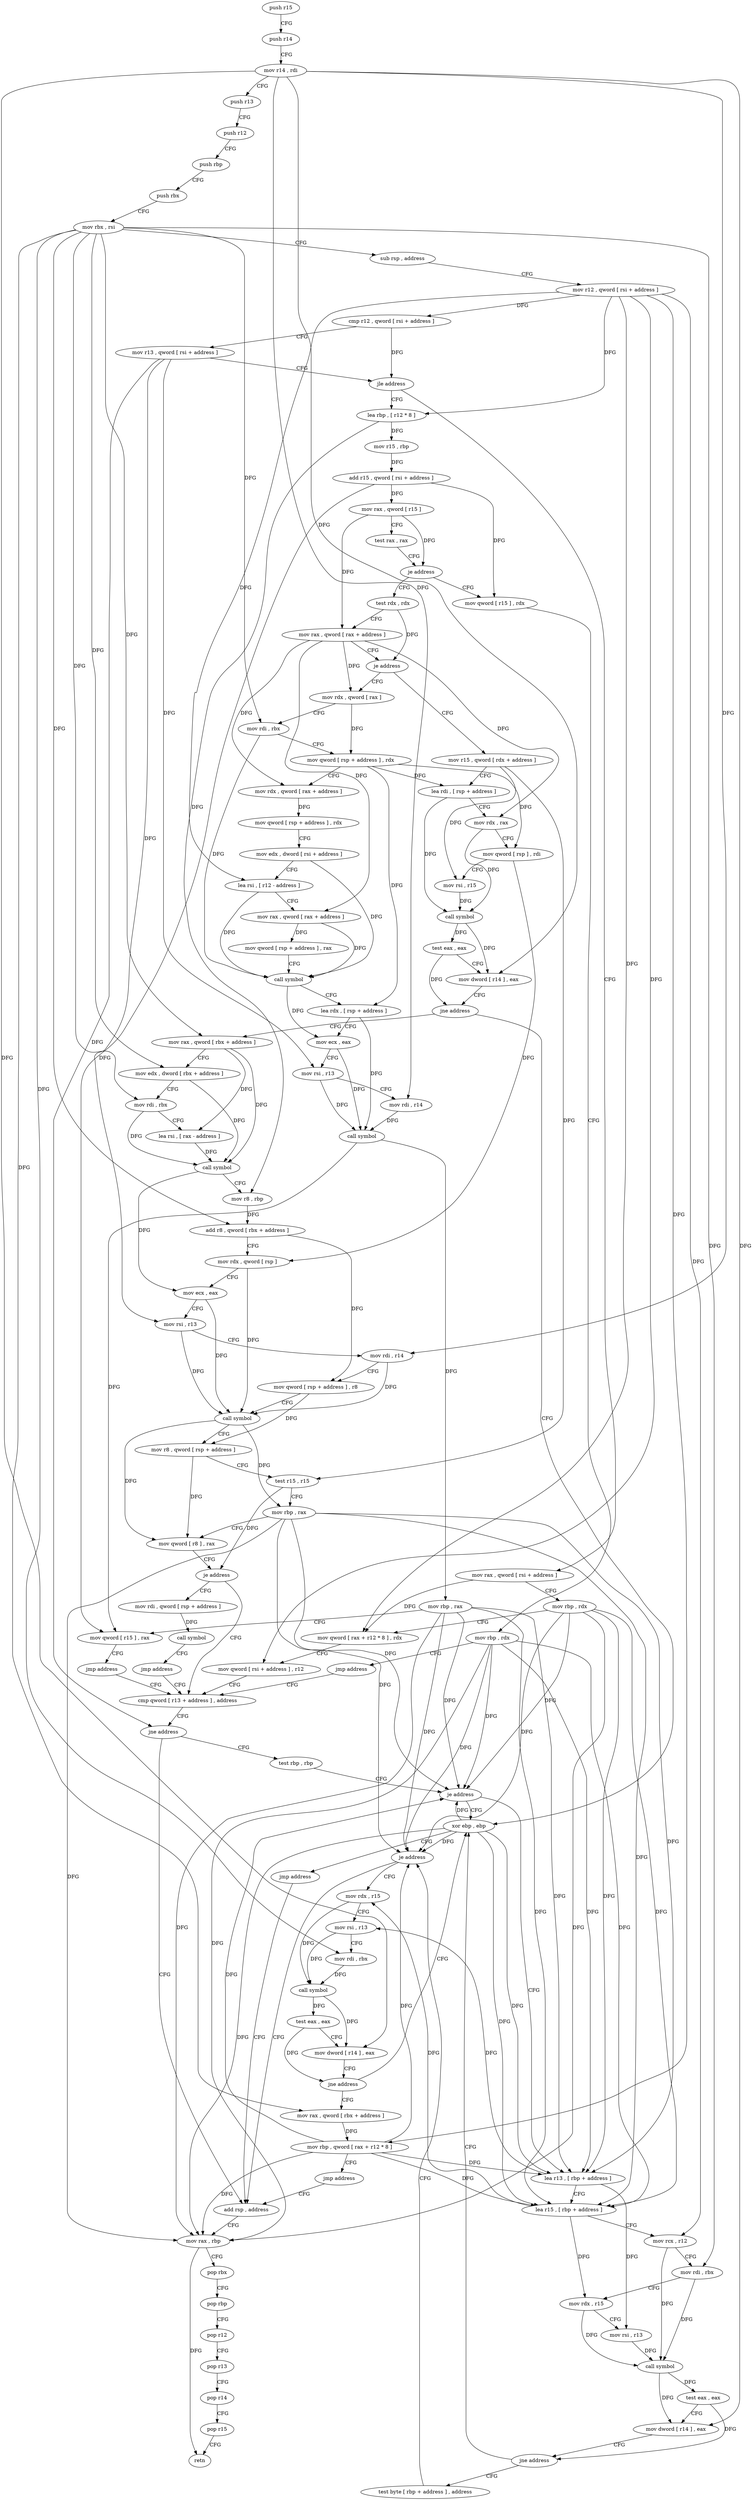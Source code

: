 digraph "func" {
"4261952" [label = "push r15" ]
"4261954" [label = "push r14" ]
"4261956" [label = "mov r14 , rdi" ]
"4261959" [label = "push r13" ]
"4261961" [label = "push r12" ]
"4261963" [label = "push rbp" ]
"4261964" [label = "push rbx" ]
"4261965" [label = "mov rbx , rsi" ]
"4261968" [label = "sub rsp , address" ]
"4261972" [label = "mov r12 , qword [ rsi + address ]" ]
"4261976" [label = "cmp r12 , qword [ rsi + address ]" ]
"4261983" [label = "mov r13 , qword [ rsi + address ]" ]
"4261990" [label = "jle address" ]
"4262048" [label = "lea rbp , [ r12 * 8 ]" ]
"4261992" [label = "mov rax , qword [ rsi + address ]" ]
"4262056" [label = "mov r15 , rbp" ]
"4262059" [label = "add r15 , qword [ rsi + address ]" ]
"4262066" [label = "mov rax , qword [ r15 ]" ]
"4262069" [label = "test rax , rax" ]
"4262072" [label = "je address" ]
"4262224" [label = "mov qword [ r15 ] , rdx" ]
"4262078" [label = "test rdx , rdx" ]
"4261999" [label = "mov rbp , rdx" ]
"4262002" [label = "mov qword [ rax + r12 * 8 ] , rdx" ]
"4262006" [label = "mov qword [ rsi + address ] , r12" ]
"4262013" [label = "cmp qword [ r13 + address ] , address" ]
"4262227" [label = "mov rbp , rdx" ]
"4262230" [label = "jmp address" ]
"4262081" [label = "mov rax , qword [ rax + address ]" ]
"4262085" [label = "je address" ]
"4262240" [label = "mov rdx , qword [ rax ]" ]
"4262091" [label = "mov r15 , qword [ rdx + address ]" ]
"4262320" [label = "test rbp , rbp" ]
"4262323" [label = "je address" ]
"4262408" [label = "xor ebp , ebp" ]
"4262325" [label = "lea r13 , [ rbp + address ]" ]
"4262027" [label = "add rsp , address" ]
"4262031" [label = "mov rax , rbp" ]
"4262034" [label = "pop rbx" ]
"4262035" [label = "pop rbp" ]
"4262036" [label = "pop r12" ]
"4262038" [label = "pop r13" ]
"4262040" [label = "pop r14" ]
"4262042" [label = "pop r15" ]
"4262044" [label = "retn" ]
"4262021" [label = "jne address" ]
"4262243" [label = "mov rdi , rbx" ]
"4262246" [label = "mov qword [ rsp + address ] , rdx" ]
"4262251" [label = "mov rdx , qword [ rax + address ]" ]
"4262255" [label = "mov qword [ rsp + address ] , rdx" ]
"4262260" [label = "mov edx , dword [ rsi + address ]" ]
"4262266" [label = "lea rsi , [ r12 - address ]" ]
"4262271" [label = "mov rax , qword [ rax + address ]" ]
"4262275" [label = "mov qword [ rsp + address ] , rax" ]
"4262280" [label = "call symbol" ]
"4262285" [label = "lea rdx , [ rsp + address ]" ]
"4262290" [label = "mov ecx , eax" ]
"4262292" [label = "mov rsi , r13" ]
"4262295" [label = "mov rdi , r14" ]
"4262298" [label = "call symbol" ]
"4262303" [label = "mov rbp , rax" ]
"4262306" [label = "mov qword [ r15 ] , rax" ]
"4262309" [label = "jmp address" ]
"4262095" [label = "lea rdi , [ rsp + address ]" ]
"4262100" [label = "mov rdx , rax" ]
"4262103" [label = "mov qword [ rsp ] , rdi" ]
"4262107" [label = "mov rsi , r15" ]
"4262110" [label = "call symbol" ]
"4262115" [label = "test eax , eax" ]
"4262117" [label = "mov dword [ r14 ] , eax" ]
"4262120" [label = "jne address" ]
"4262126" [label = "mov rax , qword [ rbx + address ]" ]
"4262410" [label = "jmp address" ]
"4262329" [label = "lea r15 , [ rbp + address ]" ]
"4262333" [label = "mov rcx , r12" ]
"4262336" [label = "mov rdi , rbx" ]
"4262339" [label = "mov rdx , r15" ]
"4262342" [label = "mov rsi , r13" ]
"4262345" [label = "call symbol" ]
"4262350" [label = "test eax , eax" ]
"4262352" [label = "mov dword [ r14 ] , eax" ]
"4262355" [label = "jne address" ]
"4262357" [label = "test byte [ rbp + address ] , address" ]
"4262130" [label = "mov edx , dword [ rbx + address ]" ]
"4262136" [label = "mov rdi , rbx" ]
"4262139" [label = "lea rsi , [ rax - address ]" ]
"4262143" [label = "call symbol" ]
"4262148" [label = "mov r8 , rbp" ]
"4262151" [label = "add r8 , qword [ rbx + address ]" ]
"4262158" [label = "mov rdx , qword [ rsp ]" ]
"4262162" [label = "mov ecx , eax" ]
"4262164" [label = "mov rsi , r13" ]
"4262167" [label = "mov rdi , r14" ]
"4262170" [label = "mov qword [ rsp + address ] , r8" ]
"4262175" [label = "call symbol" ]
"4262180" [label = "mov r8 , qword [ rsp + address ]" ]
"4262185" [label = "test r15 , r15" ]
"4262188" [label = "mov rbp , rax" ]
"4262191" [label = "mov qword [ r8 ] , rax" ]
"4262194" [label = "je address" ]
"4262200" [label = "mov rdi , qword [ rsp + address ]" ]
"4262361" [label = "je address" ]
"4262367" [label = "mov rdx , r15" ]
"4262205" [label = "call symbol" ]
"4262210" [label = "jmp address" ]
"4262370" [label = "mov rsi , r13" ]
"4262373" [label = "mov rdi , rbx" ]
"4262376" [label = "call symbol" ]
"4262381" [label = "test eax , eax" ]
"4262383" [label = "mov dword [ r14 ] , eax" ]
"4262386" [label = "jne address" ]
"4262388" [label = "mov rax , qword [ rbx + address ]" ]
"4262395" [label = "mov rbp , qword [ rax + r12 * 8 ]" ]
"4262399" [label = "jmp address" ]
"4261952" -> "4261954" [ label = "CFG" ]
"4261954" -> "4261956" [ label = "CFG" ]
"4261956" -> "4261959" [ label = "CFG" ]
"4261956" -> "4262295" [ label = "DFG" ]
"4261956" -> "4262117" [ label = "DFG" ]
"4261956" -> "4262167" [ label = "DFG" ]
"4261956" -> "4262352" [ label = "DFG" ]
"4261956" -> "4262383" [ label = "DFG" ]
"4261959" -> "4261961" [ label = "CFG" ]
"4261961" -> "4261963" [ label = "CFG" ]
"4261963" -> "4261964" [ label = "CFG" ]
"4261964" -> "4261965" [ label = "CFG" ]
"4261965" -> "4261968" [ label = "CFG" ]
"4261965" -> "4262243" [ label = "DFG" ]
"4261965" -> "4262126" [ label = "DFG" ]
"4261965" -> "4262130" [ label = "DFG" ]
"4261965" -> "4262136" [ label = "DFG" ]
"4261965" -> "4262151" [ label = "DFG" ]
"4261965" -> "4262336" [ label = "DFG" ]
"4261965" -> "4262373" [ label = "DFG" ]
"4261965" -> "4262388" [ label = "DFG" ]
"4261968" -> "4261972" [ label = "CFG" ]
"4261972" -> "4261976" [ label = "DFG" ]
"4261972" -> "4262048" [ label = "DFG" ]
"4261972" -> "4262002" [ label = "DFG" ]
"4261972" -> "4262006" [ label = "DFG" ]
"4261972" -> "4262266" [ label = "DFG" ]
"4261972" -> "4262333" [ label = "DFG" ]
"4261972" -> "4262395" [ label = "DFG" ]
"4261976" -> "4261983" [ label = "CFG" ]
"4261976" -> "4261990" [ label = "DFG" ]
"4261983" -> "4261990" [ label = "CFG" ]
"4261983" -> "4262021" [ label = "DFG" ]
"4261983" -> "4262292" [ label = "DFG" ]
"4261983" -> "4262164" [ label = "DFG" ]
"4261990" -> "4262048" [ label = "CFG" ]
"4261990" -> "4261992" [ label = "CFG" ]
"4262048" -> "4262056" [ label = "DFG" ]
"4262048" -> "4262148" [ label = "DFG" ]
"4261992" -> "4261999" [ label = "CFG" ]
"4261992" -> "4262002" [ label = "DFG" ]
"4262056" -> "4262059" [ label = "DFG" ]
"4262059" -> "4262066" [ label = "DFG" ]
"4262059" -> "4262224" [ label = "DFG" ]
"4262059" -> "4262306" [ label = "DFG" ]
"4262066" -> "4262069" [ label = "CFG" ]
"4262066" -> "4262072" [ label = "DFG" ]
"4262066" -> "4262081" [ label = "DFG" ]
"4262069" -> "4262072" [ label = "CFG" ]
"4262072" -> "4262224" [ label = "CFG" ]
"4262072" -> "4262078" [ label = "CFG" ]
"4262224" -> "4262227" [ label = "CFG" ]
"4262078" -> "4262081" [ label = "CFG" ]
"4262078" -> "4262085" [ label = "DFG" ]
"4261999" -> "4262002" [ label = "CFG" ]
"4261999" -> "4262323" [ label = "DFG" ]
"4261999" -> "4262031" [ label = "DFG" ]
"4261999" -> "4262325" [ label = "DFG" ]
"4261999" -> "4262329" [ label = "DFG" ]
"4261999" -> "4262361" [ label = "DFG" ]
"4262002" -> "4262006" [ label = "CFG" ]
"4262006" -> "4262013" [ label = "CFG" ]
"4262013" -> "4262021" [ label = "CFG" ]
"4262227" -> "4262230" [ label = "CFG" ]
"4262227" -> "4262323" [ label = "DFG" ]
"4262227" -> "4262031" [ label = "DFG" ]
"4262227" -> "4262325" [ label = "DFG" ]
"4262227" -> "4262329" [ label = "DFG" ]
"4262227" -> "4262361" [ label = "DFG" ]
"4262230" -> "4262013" [ label = "CFG" ]
"4262081" -> "4262085" [ label = "CFG" ]
"4262081" -> "4262240" [ label = "DFG" ]
"4262081" -> "4262251" [ label = "DFG" ]
"4262081" -> "4262271" [ label = "DFG" ]
"4262081" -> "4262100" [ label = "DFG" ]
"4262085" -> "4262240" [ label = "CFG" ]
"4262085" -> "4262091" [ label = "CFG" ]
"4262240" -> "4262243" [ label = "CFG" ]
"4262240" -> "4262246" [ label = "DFG" ]
"4262091" -> "4262095" [ label = "CFG" ]
"4262091" -> "4262107" [ label = "DFG" ]
"4262091" -> "4262185" [ label = "DFG" ]
"4262320" -> "4262323" [ label = "CFG" ]
"4262323" -> "4262408" [ label = "CFG" ]
"4262323" -> "4262325" [ label = "CFG" ]
"4262408" -> "4262410" [ label = "CFG" ]
"4262408" -> "4262323" [ label = "DFG" ]
"4262408" -> "4262031" [ label = "DFG" ]
"4262408" -> "4262325" [ label = "DFG" ]
"4262408" -> "4262329" [ label = "DFG" ]
"4262408" -> "4262361" [ label = "DFG" ]
"4262325" -> "4262329" [ label = "CFG" ]
"4262325" -> "4262342" [ label = "DFG" ]
"4262325" -> "4262370" [ label = "DFG" ]
"4262027" -> "4262031" [ label = "CFG" ]
"4262031" -> "4262034" [ label = "CFG" ]
"4262031" -> "4262044" [ label = "DFG" ]
"4262034" -> "4262035" [ label = "CFG" ]
"4262035" -> "4262036" [ label = "CFG" ]
"4262036" -> "4262038" [ label = "CFG" ]
"4262038" -> "4262040" [ label = "CFG" ]
"4262040" -> "4262042" [ label = "CFG" ]
"4262042" -> "4262044" [ label = "CFG" ]
"4262021" -> "4262320" [ label = "CFG" ]
"4262021" -> "4262027" [ label = "CFG" ]
"4262243" -> "4262246" [ label = "CFG" ]
"4262243" -> "4262280" [ label = "DFG" ]
"4262246" -> "4262251" [ label = "CFG" ]
"4262246" -> "4262285" [ label = "DFG" ]
"4262246" -> "4262095" [ label = "DFG" ]
"4262246" -> "4262103" [ label = "DFG" ]
"4262251" -> "4262255" [ label = "DFG" ]
"4262255" -> "4262260" [ label = "CFG" ]
"4262260" -> "4262266" [ label = "CFG" ]
"4262260" -> "4262280" [ label = "DFG" ]
"4262266" -> "4262271" [ label = "CFG" ]
"4262266" -> "4262280" [ label = "DFG" ]
"4262271" -> "4262275" [ label = "DFG" ]
"4262271" -> "4262280" [ label = "DFG" ]
"4262275" -> "4262280" [ label = "CFG" ]
"4262280" -> "4262285" [ label = "CFG" ]
"4262280" -> "4262290" [ label = "DFG" ]
"4262285" -> "4262290" [ label = "CFG" ]
"4262285" -> "4262298" [ label = "DFG" ]
"4262290" -> "4262292" [ label = "CFG" ]
"4262290" -> "4262298" [ label = "DFG" ]
"4262292" -> "4262295" [ label = "CFG" ]
"4262292" -> "4262298" [ label = "DFG" ]
"4262295" -> "4262298" [ label = "DFG" ]
"4262298" -> "4262303" [ label = "DFG" ]
"4262298" -> "4262306" [ label = "DFG" ]
"4262303" -> "4262306" [ label = "CFG" ]
"4262303" -> "4262323" [ label = "DFG" ]
"4262303" -> "4262031" [ label = "DFG" ]
"4262303" -> "4262325" [ label = "DFG" ]
"4262303" -> "4262329" [ label = "DFG" ]
"4262303" -> "4262361" [ label = "DFG" ]
"4262306" -> "4262309" [ label = "CFG" ]
"4262309" -> "4262013" [ label = "CFG" ]
"4262095" -> "4262100" [ label = "CFG" ]
"4262095" -> "4262110" [ label = "DFG" ]
"4262100" -> "4262103" [ label = "CFG" ]
"4262100" -> "4262110" [ label = "DFG" ]
"4262103" -> "4262107" [ label = "CFG" ]
"4262103" -> "4262158" [ label = "DFG" ]
"4262107" -> "4262110" [ label = "DFG" ]
"4262110" -> "4262115" [ label = "DFG" ]
"4262110" -> "4262117" [ label = "DFG" ]
"4262115" -> "4262117" [ label = "CFG" ]
"4262115" -> "4262120" [ label = "DFG" ]
"4262117" -> "4262120" [ label = "CFG" ]
"4262120" -> "4262408" [ label = "CFG" ]
"4262120" -> "4262126" [ label = "CFG" ]
"4262126" -> "4262130" [ label = "CFG" ]
"4262126" -> "4262139" [ label = "DFG" ]
"4262126" -> "4262143" [ label = "DFG" ]
"4262410" -> "4262027" [ label = "CFG" ]
"4262329" -> "4262333" [ label = "CFG" ]
"4262329" -> "4262339" [ label = "DFG" ]
"4262329" -> "4262367" [ label = "DFG" ]
"4262333" -> "4262336" [ label = "CFG" ]
"4262333" -> "4262345" [ label = "DFG" ]
"4262336" -> "4262339" [ label = "CFG" ]
"4262336" -> "4262345" [ label = "DFG" ]
"4262339" -> "4262342" [ label = "CFG" ]
"4262339" -> "4262345" [ label = "DFG" ]
"4262342" -> "4262345" [ label = "DFG" ]
"4262345" -> "4262350" [ label = "DFG" ]
"4262345" -> "4262352" [ label = "DFG" ]
"4262350" -> "4262352" [ label = "CFG" ]
"4262350" -> "4262355" [ label = "DFG" ]
"4262352" -> "4262355" [ label = "CFG" ]
"4262355" -> "4262408" [ label = "CFG" ]
"4262355" -> "4262357" [ label = "CFG" ]
"4262357" -> "4262361" [ label = "CFG" ]
"4262130" -> "4262136" [ label = "CFG" ]
"4262130" -> "4262143" [ label = "DFG" ]
"4262136" -> "4262139" [ label = "CFG" ]
"4262136" -> "4262143" [ label = "DFG" ]
"4262139" -> "4262143" [ label = "DFG" ]
"4262143" -> "4262148" [ label = "CFG" ]
"4262143" -> "4262162" [ label = "DFG" ]
"4262148" -> "4262151" [ label = "DFG" ]
"4262151" -> "4262158" [ label = "CFG" ]
"4262151" -> "4262170" [ label = "DFG" ]
"4262158" -> "4262162" [ label = "CFG" ]
"4262158" -> "4262175" [ label = "DFG" ]
"4262162" -> "4262164" [ label = "CFG" ]
"4262162" -> "4262175" [ label = "DFG" ]
"4262164" -> "4262167" [ label = "CFG" ]
"4262164" -> "4262175" [ label = "DFG" ]
"4262167" -> "4262170" [ label = "CFG" ]
"4262167" -> "4262175" [ label = "DFG" ]
"4262170" -> "4262175" [ label = "CFG" ]
"4262170" -> "4262180" [ label = "DFG" ]
"4262175" -> "4262180" [ label = "CFG" ]
"4262175" -> "4262188" [ label = "DFG" ]
"4262175" -> "4262191" [ label = "DFG" ]
"4262180" -> "4262185" [ label = "CFG" ]
"4262180" -> "4262191" [ label = "DFG" ]
"4262185" -> "4262188" [ label = "CFG" ]
"4262185" -> "4262194" [ label = "DFG" ]
"4262188" -> "4262191" [ label = "CFG" ]
"4262188" -> "4262323" [ label = "DFG" ]
"4262188" -> "4262031" [ label = "DFG" ]
"4262188" -> "4262325" [ label = "DFG" ]
"4262188" -> "4262329" [ label = "DFG" ]
"4262188" -> "4262361" [ label = "DFG" ]
"4262191" -> "4262194" [ label = "CFG" ]
"4262194" -> "4262013" [ label = "CFG" ]
"4262194" -> "4262200" [ label = "CFG" ]
"4262200" -> "4262205" [ label = "DFG" ]
"4262361" -> "4262027" [ label = "CFG" ]
"4262361" -> "4262367" [ label = "CFG" ]
"4262367" -> "4262370" [ label = "CFG" ]
"4262367" -> "4262376" [ label = "DFG" ]
"4262205" -> "4262210" [ label = "CFG" ]
"4262210" -> "4262013" [ label = "CFG" ]
"4262370" -> "4262373" [ label = "CFG" ]
"4262370" -> "4262376" [ label = "DFG" ]
"4262373" -> "4262376" [ label = "DFG" ]
"4262376" -> "4262381" [ label = "DFG" ]
"4262376" -> "4262383" [ label = "DFG" ]
"4262381" -> "4262383" [ label = "CFG" ]
"4262381" -> "4262386" [ label = "DFG" ]
"4262383" -> "4262386" [ label = "CFG" ]
"4262386" -> "4262408" [ label = "CFG" ]
"4262386" -> "4262388" [ label = "CFG" ]
"4262388" -> "4262395" [ label = "DFG" ]
"4262395" -> "4262399" [ label = "CFG" ]
"4262395" -> "4262323" [ label = "DFG" ]
"4262395" -> "4262031" [ label = "DFG" ]
"4262395" -> "4262325" [ label = "DFG" ]
"4262395" -> "4262329" [ label = "DFG" ]
"4262395" -> "4262361" [ label = "DFG" ]
"4262399" -> "4262027" [ label = "CFG" ]
}
